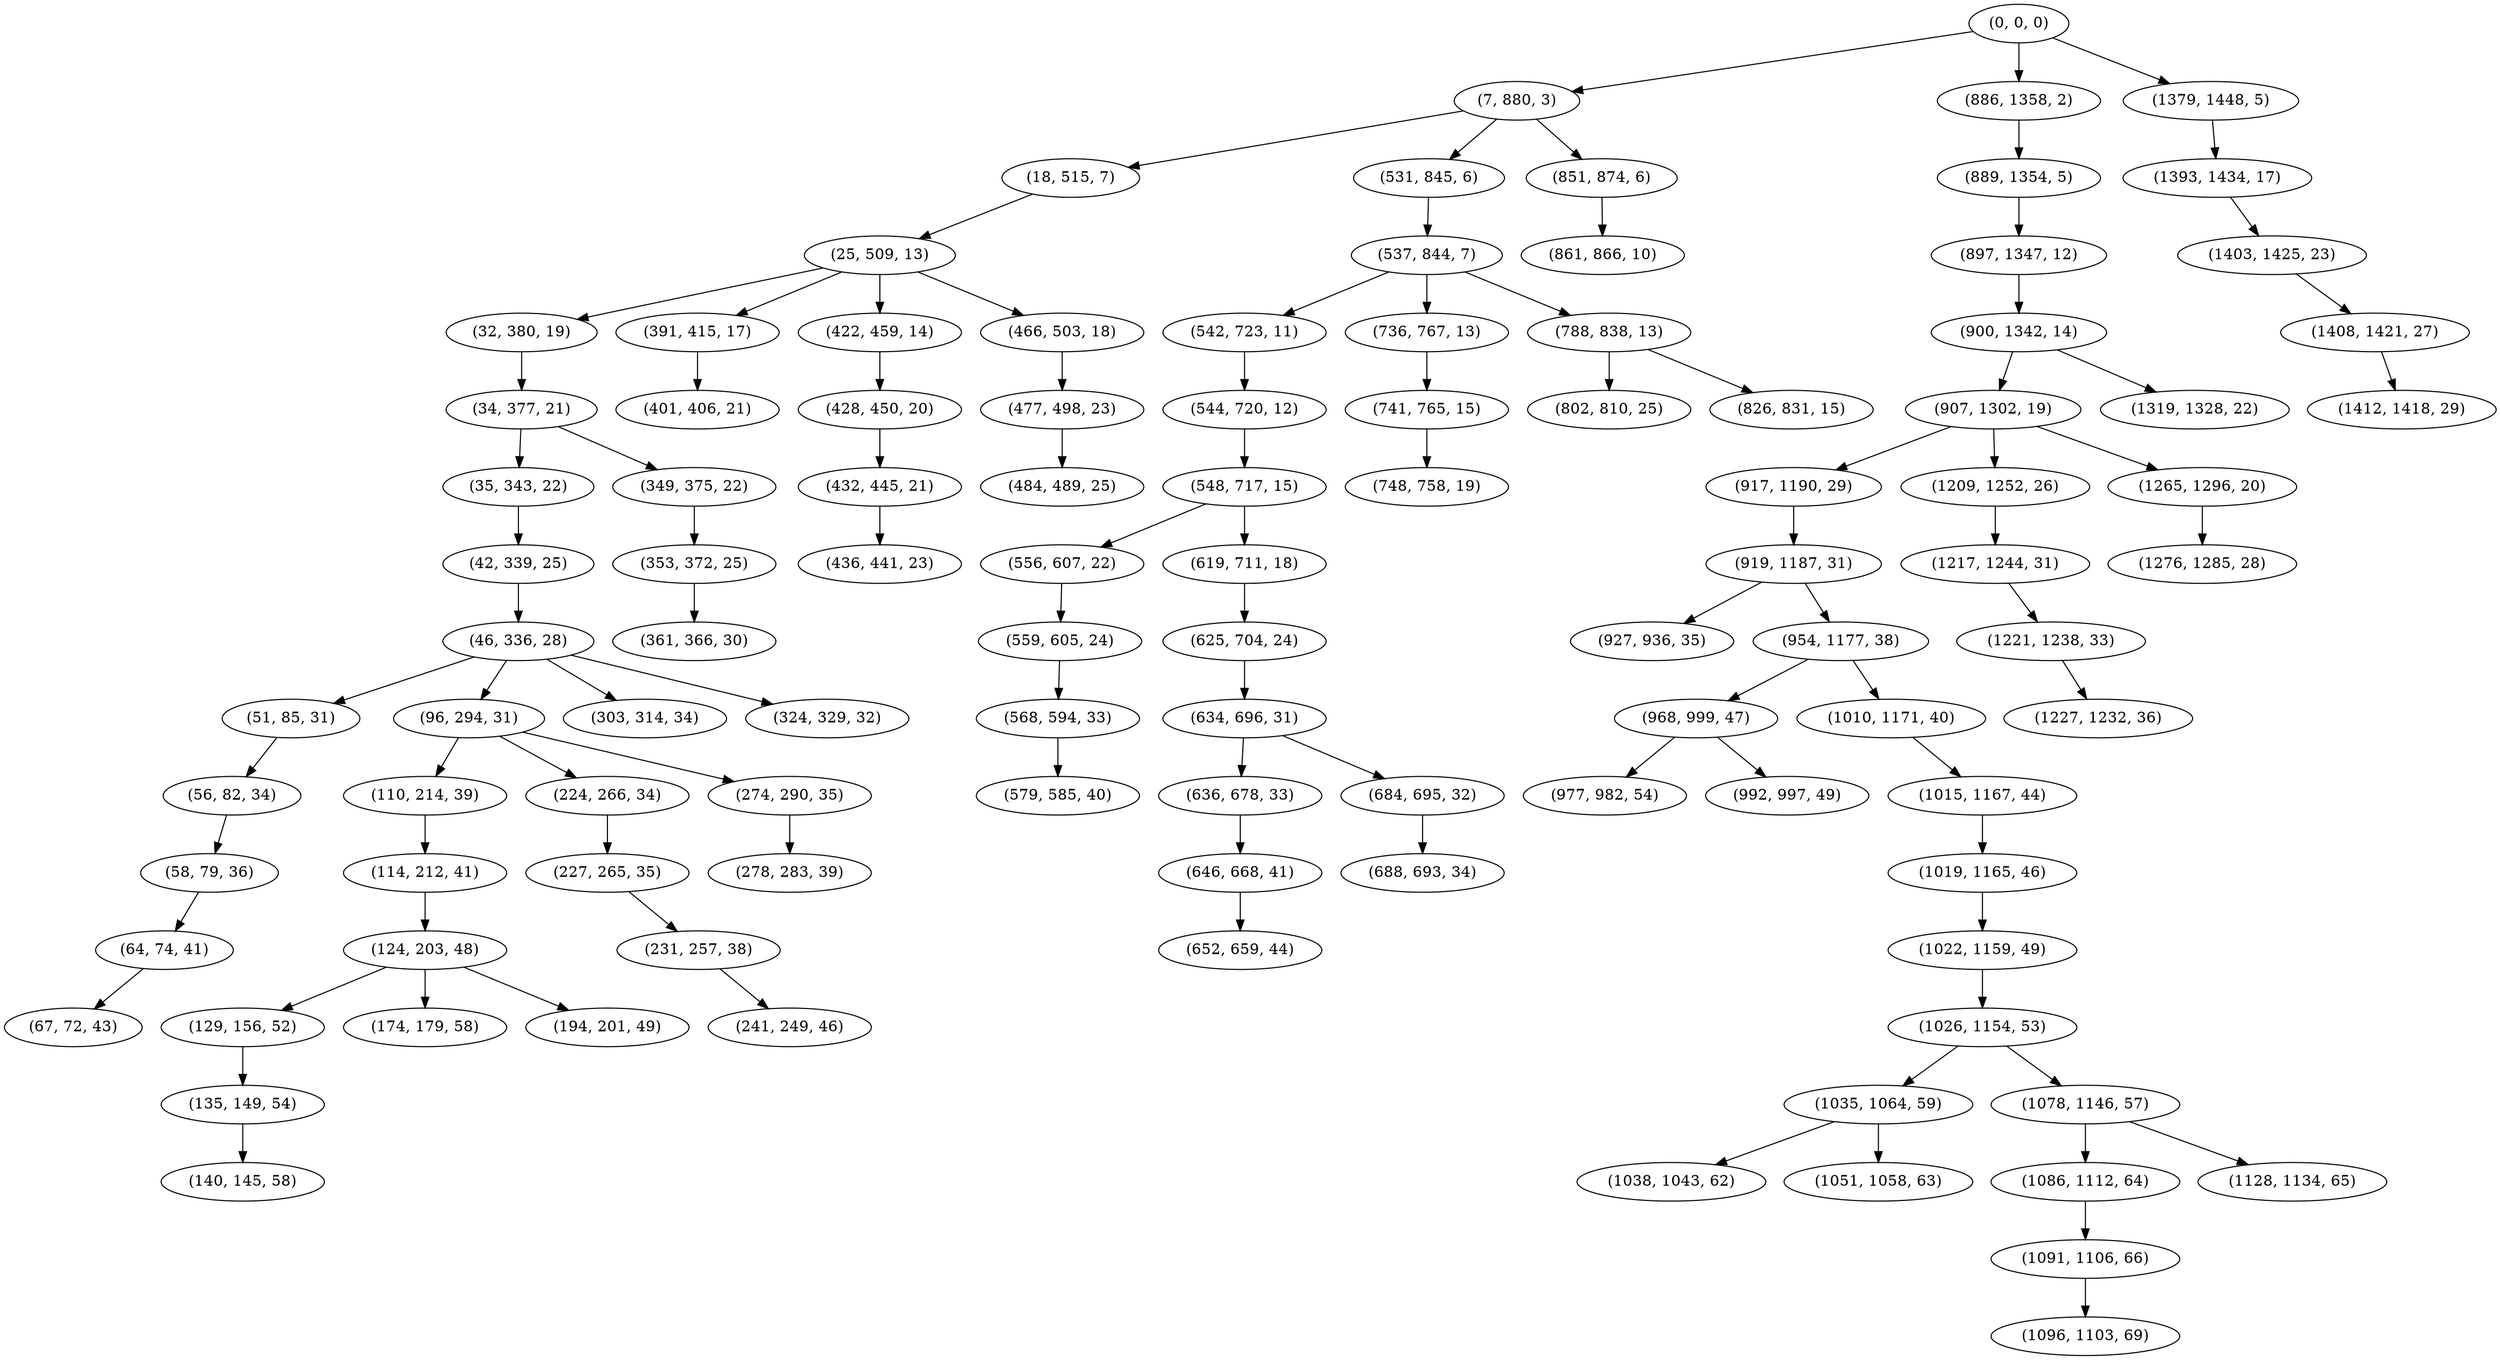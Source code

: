 digraph tree {
    "(0, 0, 0)";
    "(7, 880, 3)";
    "(18, 515, 7)";
    "(25, 509, 13)";
    "(32, 380, 19)";
    "(34, 377, 21)";
    "(35, 343, 22)";
    "(42, 339, 25)";
    "(46, 336, 28)";
    "(51, 85, 31)";
    "(56, 82, 34)";
    "(58, 79, 36)";
    "(64, 74, 41)";
    "(67, 72, 43)";
    "(96, 294, 31)";
    "(110, 214, 39)";
    "(114, 212, 41)";
    "(124, 203, 48)";
    "(129, 156, 52)";
    "(135, 149, 54)";
    "(140, 145, 58)";
    "(174, 179, 58)";
    "(194, 201, 49)";
    "(224, 266, 34)";
    "(227, 265, 35)";
    "(231, 257, 38)";
    "(241, 249, 46)";
    "(274, 290, 35)";
    "(278, 283, 39)";
    "(303, 314, 34)";
    "(324, 329, 32)";
    "(349, 375, 22)";
    "(353, 372, 25)";
    "(361, 366, 30)";
    "(391, 415, 17)";
    "(401, 406, 21)";
    "(422, 459, 14)";
    "(428, 450, 20)";
    "(432, 445, 21)";
    "(436, 441, 23)";
    "(466, 503, 18)";
    "(477, 498, 23)";
    "(484, 489, 25)";
    "(531, 845, 6)";
    "(537, 844, 7)";
    "(542, 723, 11)";
    "(544, 720, 12)";
    "(548, 717, 15)";
    "(556, 607, 22)";
    "(559, 605, 24)";
    "(568, 594, 33)";
    "(579, 585, 40)";
    "(619, 711, 18)";
    "(625, 704, 24)";
    "(634, 696, 31)";
    "(636, 678, 33)";
    "(646, 668, 41)";
    "(652, 659, 44)";
    "(684, 695, 32)";
    "(688, 693, 34)";
    "(736, 767, 13)";
    "(741, 765, 15)";
    "(748, 758, 19)";
    "(788, 838, 13)";
    "(802, 810, 25)";
    "(826, 831, 15)";
    "(851, 874, 6)";
    "(861, 866, 10)";
    "(886, 1358, 2)";
    "(889, 1354, 5)";
    "(897, 1347, 12)";
    "(900, 1342, 14)";
    "(907, 1302, 19)";
    "(917, 1190, 29)";
    "(919, 1187, 31)";
    "(927, 936, 35)";
    "(954, 1177, 38)";
    "(968, 999, 47)";
    "(977, 982, 54)";
    "(992, 997, 49)";
    "(1010, 1171, 40)";
    "(1015, 1167, 44)";
    "(1019, 1165, 46)";
    "(1022, 1159, 49)";
    "(1026, 1154, 53)";
    "(1035, 1064, 59)";
    "(1038, 1043, 62)";
    "(1051, 1058, 63)";
    "(1078, 1146, 57)";
    "(1086, 1112, 64)";
    "(1091, 1106, 66)";
    "(1096, 1103, 69)";
    "(1128, 1134, 65)";
    "(1209, 1252, 26)";
    "(1217, 1244, 31)";
    "(1221, 1238, 33)";
    "(1227, 1232, 36)";
    "(1265, 1296, 20)";
    "(1276, 1285, 28)";
    "(1319, 1328, 22)";
    "(1379, 1448, 5)";
    "(1393, 1434, 17)";
    "(1403, 1425, 23)";
    "(1408, 1421, 27)";
    "(1412, 1418, 29)";
    "(0, 0, 0)" -> "(7, 880, 3)";
    "(0, 0, 0)" -> "(886, 1358, 2)";
    "(0, 0, 0)" -> "(1379, 1448, 5)";
    "(7, 880, 3)" -> "(18, 515, 7)";
    "(7, 880, 3)" -> "(531, 845, 6)";
    "(7, 880, 3)" -> "(851, 874, 6)";
    "(18, 515, 7)" -> "(25, 509, 13)";
    "(25, 509, 13)" -> "(32, 380, 19)";
    "(25, 509, 13)" -> "(391, 415, 17)";
    "(25, 509, 13)" -> "(422, 459, 14)";
    "(25, 509, 13)" -> "(466, 503, 18)";
    "(32, 380, 19)" -> "(34, 377, 21)";
    "(34, 377, 21)" -> "(35, 343, 22)";
    "(34, 377, 21)" -> "(349, 375, 22)";
    "(35, 343, 22)" -> "(42, 339, 25)";
    "(42, 339, 25)" -> "(46, 336, 28)";
    "(46, 336, 28)" -> "(51, 85, 31)";
    "(46, 336, 28)" -> "(96, 294, 31)";
    "(46, 336, 28)" -> "(303, 314, 34)";
    "(46, 336, 28)" -> "(324, 329, 32)";
    "(51, 85, 31)" -> "(56, 82, 34)";
    "(56, 82, 34)" -> "(58, 79, 36)";
    "(58, 79, 36)" -> "(64, 74, 41)";
    "(64, 74, 41)" -> "(67, 72, 43)";
    "(96, 294, 31)" -> "(110, 214, 39)";
    "(96, 294, 31)" -> "(224, 266, 34)";
    "(96, 294, 31)" -> "(274, 290, 35)";
    "(110, 214, 39)" -> "(114, 212, 41)";
    "(114, 212, 41)" -> "(124, 203, 48)";
    "(124, 203, 48)" -> "(129, 156, 52)";
    "(124, 203, 48)" -> "(174, 179, 58)";
    "(124, 203, 48)" -> "(194, 201, 49)";
    "(129, 156, 52)" -> "(135, 149, 54)";
    "(135, 149, 54)" -> "(140, 145, 58)";
    "(224, 266, 34)" -> "(227, 265, 35)";
    "(227, 265, 35)" -> "(231, 257, 38)";
    "(231, 257, 38)" -> "(241, 249, 46)";
    "(274, 290, 35)" -> "(278, 283, 39)";
    "(349, 375, 22)" -> "(353, 372, 25)";
    "(353, 372, 25)" -> "(361, 366, 30)";
    "(391, 415, 17)" -> "(401, 406, 21)";
    "(422, 459, 14)" -> "(428, 450, 20)";
    "(428, 450, 20)" -> "(432, 445, 21)";
    "(432, 445, 21)" -> "(436, 441, 23)";
    "(466, 503, 18)" -> "(477, 498, 23)";
    "(477, 498, 23)" -> "(484, 489, 25)";
    "(531, 845, 6)" -> "(537, 844, 7)";
    "(537, 844, 7)" -> "(542, 723, 11)";
    "(537, 844, 7)" -> "(736, 767, 13)";
    "(537, 844, 7)" -> "(788, 838, 13)";
    "(542, 723, 11)" -> "(544, 720, 12)";
    "(544, 720, 12)" -> "(548, 717, 15)";
    "(548, 717, 15)" -> "(556, 607, 22)";
    "(548, 717, 15)" -> "(619, 711, 18)";
    "(556, 607, 22)" -> "(559, 605, 24)";
    "(559, 605, 24)" -> "(568, 594, 33)";
    "(568, 594, 33)" -> "(579, 585, 40)";
    "(619, 711, 18)" -> "(625, 704, 24)";
    "(625, 704, 24)" -> "(634, 696, 31)";
    "(634, 696, 31)" -> "(636, 678, 33)";
    "(634, 696, 31)" -> "(684, 695, 32)";
    "(636, 678, 33)" -> "(646, 668, 41)";
    "(646, 668, 41)" -> "(652, 659, 44)";
    "(684, 695, 32)" -> "(688, 693, 34)";
    "(736, 767, 13)" -> "(741, 765, 15)";
    "(741, 765, 15)" -> "(748, 758, 19)";
    "(788, 838, 13)" -> "(802, 810, 25)";
    "(788, 838, 13)" -> "(826, 831, 15)";
    "(851, 874, 6)" -> "(861, 866, 10)";
    "(886, 1358, 2)" -> "(889, 1354, 5)";
    "(889, 1354, 5)" -> "(897, 1347, 12)";
    "(897, 1347, 12)" -> "(900, 1342, 14)";
    "(900, 1342, 14)" -> "(907, 1302, 19)";
    "(900, 1342, 14)" -> "(1319, 1328, 22)";
    "(907, 1302, 19)" -> "(917, 1190, 29)";
    "(907, 1302, 19)" -> "(1209, 1252, 26)";
    "(907, 1302, 19)" -> "(1265, 1296, 20)";
    "(917, 1190, 29)" -> "(919, 1187, 31)";
    "(919, 1187, 31)" -> "(927, 936, 35)";
    "(919, 1187, 31)" -> "(954, 1177, 38)";
    "(954, 1177, 38)" -> "(968, 999, 47)";
    "(954, 1177, 38)" -> "(1010, 1171, 40)";
    "(968, 999, 47)" -> "(977, 982, 54)";
    "(968, 999, 47)" -> "(992, 997, 49)";
    "(1010, 1171, 40)" -> "(1015, 1167, 44)";
    "(1015, 1167, 44)" -> "(1019, 1165, 46)";
    "(1019, 1165, 46)" -> "(1022, 1159, 49)";
    "(1022, 1159, 49)" -> "(1026, 1154, 53)";
    "(1026, 1154, 53)" -> "(1035, 1064, 59)";
    "(1026, 1154, 53)" -> "(1078, 1146, 57)";
    "(1035, 1064, 59)" -> "(1038, 1043, 62)";
    "(1035, 1064, 59)" -> "(1051, 1058, 63)";
    "(1078, 1146, 57)" -> "(1086, 1112, 64)";
    "(1078, 1146, 57)" -> "(1128, 1134, 65)";
    "(1086, 1112, 64)" -> "(1091, 1106, 66)";
    "(1091, 1106, 66)" -> "(1096, 1103, 69)";
    "(1209, 1252, 26)" -> "(1217, 1244, 31)";
    "(1217, 1244, 31)" -> "(1221, 1238, 33)";
    "(1221, 1238, 33)" -> "(1227, 1232, 36)";
    "(1265, 1296, 20)" -> "(1276, 1285, 28)";
    "(1379, 1448, 5)" -> "(1393, 1434, 17)";
    "(1393, 1434, 17)" -> "(1403, 1425, 23)";
    "(1403, 1425, 23)" -> "(1408, 1421, 27)";
    "(1408, 1421, 27)" -> "(1412, 1418, 29)";
}
